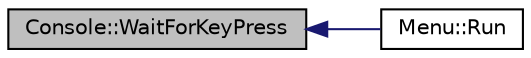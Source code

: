 digraph G
{
  edge [fontname="Helvetica",fontsize="10",labelfontname="Helvetica",labelfontsize="10"];
  node [fontname="Helvetica",fontsize="10",shape=record];
  rankdir="LR";
  Node1 [label="Console::WaitForKeyPress",height=0.2,width=0.4,color="black", fillcolor="grey75", style="filled" fontcolor="black"];
  Node1 -> Node2 [dir="back",color="midnightblue",fontsize="10",style="solid",fontname="Helvetica"];
  Node2 [label="Menu::Run",height=0.2,width=0.4,color="black", fillcolor="white", style="filled",URL="$namespace_menu.html#a06810a2534002cb48e551c882d03c845",tooltip="Displays the menu, and gets the user selection."];
}
